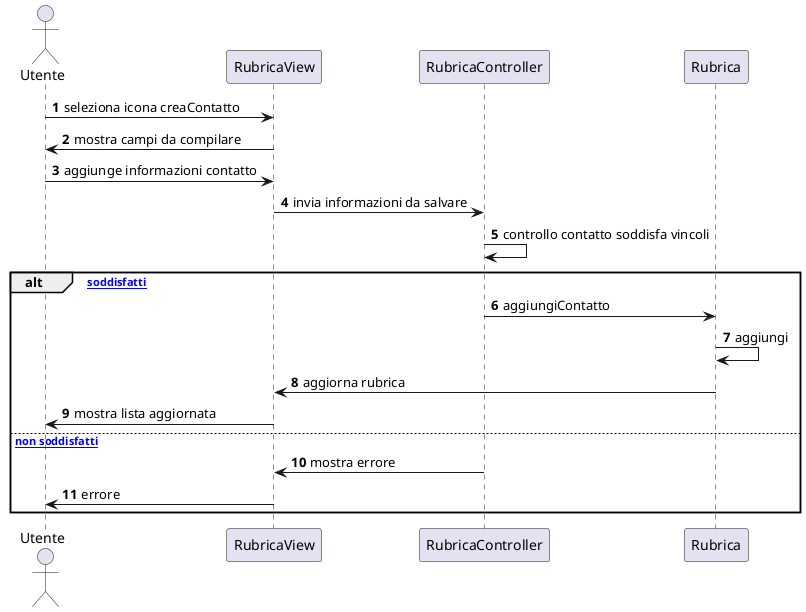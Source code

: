 @startuml Aggiunta contatto
autonumber
actor Utente
participant RubricaView
participant RubricaController
participant Rubrica

Utente -> RubricaView : seleziona icona creaContatto
RubricaView->Utente: mostra campi da compilare
Utente->RubricaView: aggiunge informazioni contatto
RubricaView->RubricaController: invia informazioni da salvare
RubricaController->RubricaController: controllo contatto soddisfa vincoli
alt [vincoli soddisfatti]
RubricaController->Rubrica: aggiungiContatto
Rubrica->Rubrica: aggiungi
Rubrica->RubricaView: aggiorna rubrica
RubricaView->Utente: mostra lista aggiornata
 else [vincoli non soddisfatti]
RubricaController->RubricaView: mostra errore
RubricaView->Utente: errore
end
@enduml